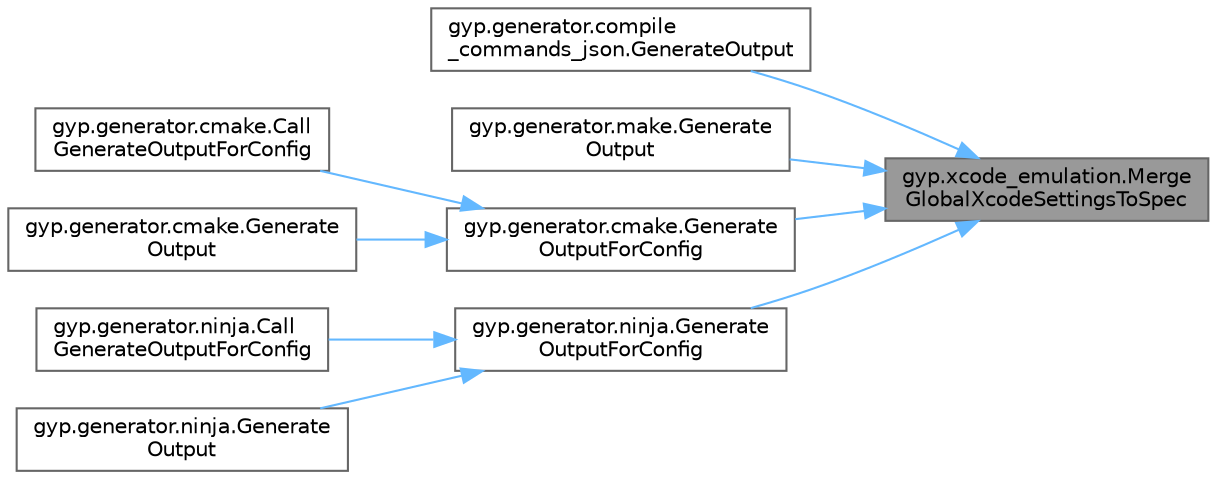 digraph "gyp.xcode_emulation.MergeGlobalXcodeSettingsToSpec"
{
 // LATEX_PDF_SIZE
  bgcolor="transparent";
  edge [fontname=Helvetica,fontsize=10,labelfontname=Helvetica,labelfontsize=10];
  node [fontname=Helvetica,fontsize=10,shape=box,height=0.2,width=0.4];
  rankdir="RL";
  Node1 [id="Node000001",label="gyp.xcode_emulation.Merge\lGlobalXcodeSettingsToSpec",height=0.2,width=0.4,color="gray40", fillcolor="grey60", style="filled", fontcolor="black",tooltip=" "];
  Node1 -> Node2 [id="edge17_Node000001_Node000002",dir="back",color="steelblue1",style="solid",tooltip=" "];
  Node2 [id="Node000002",label="gyp.generator.compile\l_commands_json.GenerateOutput",height=0.2,width=0.4,color="grey40", fillcolor="white", style="filled",URL="$namespacegyp_1_1generator_1_1compile__commands__json.html#aa8678a61e33a0648e66e79e106b41fed",tooltip=" "];
  Node1 -> Node3 [id="edge18_Node000001_Node000003",dir="back",color="steelblue1",style="solid",tooltip=" "];
  Node3 [id="Node000003",label="gyp.generator.make.Generate\lOutput",height=0.2,width=0.4,color="grey40", fillcolor="white", style="filled",URL="$namespacegyp_1_1generator_1_1make.html#a98f6f46304d221957e1f6767c8d47266",tooltip=" "];
  Node1 -> Node4 [id="edge19_Node000001_Node000004",dir="back",color="steelblue1",style="solid",tooltip=" "];
  Node4 [id="Node000004",label="gyp.generator.cmake.Generate\lOutputForConfig",height=0.2,width=0.4,color="grey40", fillcolor="white", style="filled",URL="$namespacegyp_1_1generator_1_1cmake.html#a165dcf6424838a1400df19070be8b2ff",tooltip=" "];
  Node4 -> Node5 [id="edge20_Node000004_Node000005",dir="back",color="steelblue1",style="solid",tooltip=" "];
  Node5 [id="Node000005",label="gyp.generator.cmake.Call\lGenerateOutputForConfig",height=0.2,width=0.4,color="grey40", fillcolor="white", style="filled",URL="$namespacegyp_1_1generator_1_1cmake.html#adf0ee6fbcd0833c9f6b2023f1e38a92b",tooltip=" "];
  Node4 -> Node6 [id="edge21_Node000004_Node000006",dir="back",color="steelblue1",style="solid",tooltip=" "];
  Node6 [id="Node000006",label="gyp.generator.cmake.Generate\lOutput",height=0.2,width=0.4,color="grey40", fillcolor="white", style="filled",URL="$namespacegyp_1_1generator_1_1cmake.html#af5d8157ae03ee9d229bf36a2e99d7dec",tooltip=" "];
  Node1 -> Node7 [id="edge22_Node000001_Node000007",dir="back",color="steelblue1",style="solid",tooltip=" "];
  Node7 [id="Node000007",label="gyp.generator.ninja.Generate\lOutputForConfig",height=0.2,width=0.4,color="grey40", fillcolor="white", style="filled",URL="$namespacegyp_1_1generator_1_1ninja.html#ae725b232455eaaa660dee42d4a8050dd",tooltip=" "];
  Node7 -> Node8 [id="edge23_Node000007_Node000008",dir="back",color="steelblue1",style="solid",tooltip=" "];
  Node8 [id="Node000008",label="gyp.generator.ninja.Call\lGenerateOutputForConfig",height=0.2,width=0.4,color="grey40", fillcolor="white", style="filled",URL="$namespacegyp_1_1generator_1_1ninja.html#af507181e3cec515e9d31e4744a614af2",tooltip=" "];
  Node7 -> Node9 [id="edge24_Node000007_Node000009",dir="back",color="steelblue1",style="solid",tooltip=" "];
  Node9 [id="Node000009",label="gyp.generator.ninja.Generate\lOutput",height=0.2,width=0.4,color="grey40", fillcolor="white", style="filled",URL="$namespacegyp_1_1generator_1_1ninja.html#aaaff503be15aaede183a37e4681ef7ca",tooltip=" "];
}
